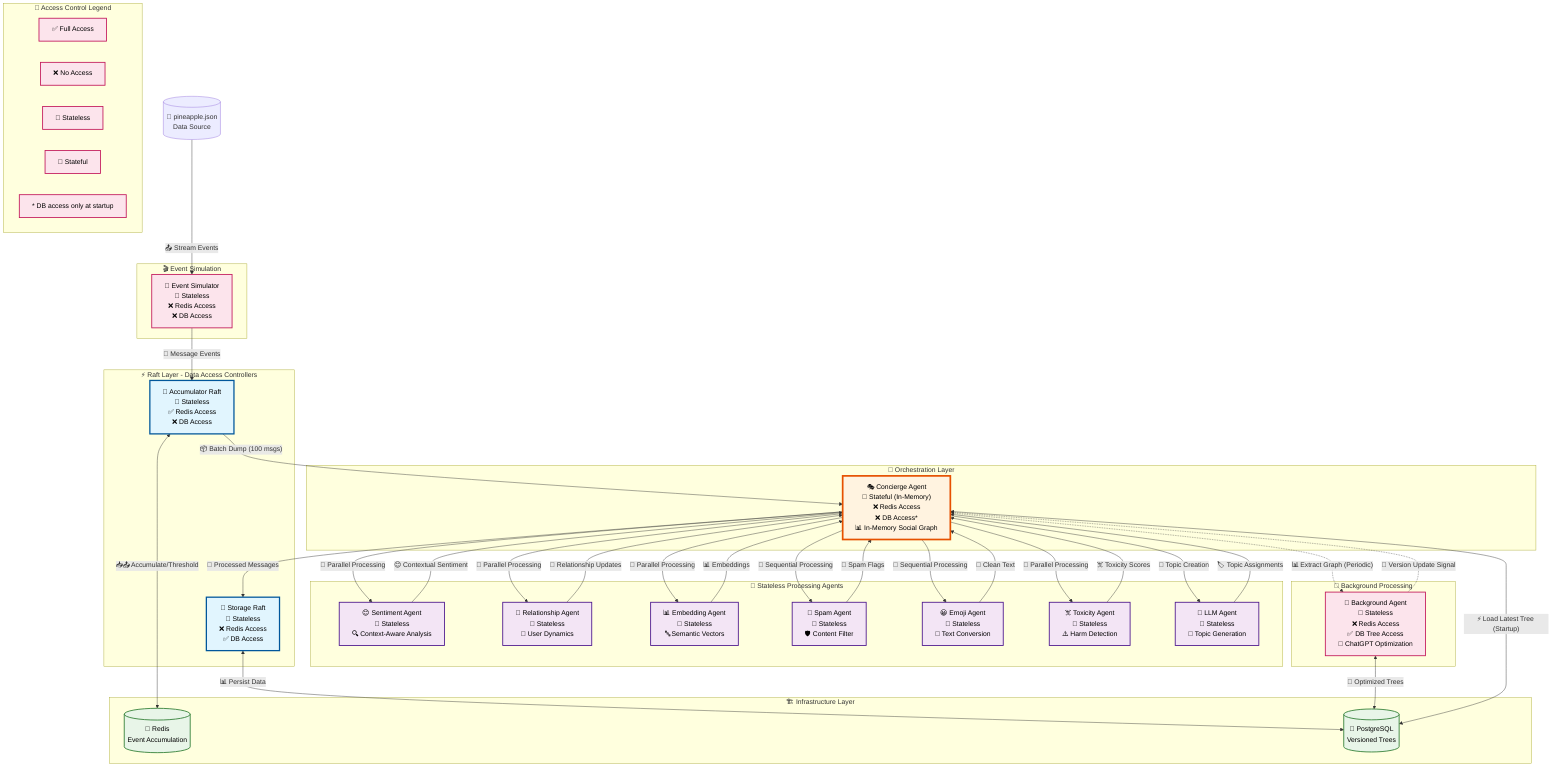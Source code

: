 graph TB
    %% External Data Source
    PJ[("📁 pineapple.json<br/>Data Source")]
    
    %% Infrastructure Layer
    subgraph Infrastructure ["🏗️ Infrastructure Layer"]
        Redis[("🔴 Redis<br/>Event Accumulation")]
        DB[("🐘 PostgreSQL<br/>Versioned Trees")]
    end
    
    %% Raft Layer (Data Access Controllers)
    subgraph RaftLayer ["⚡ Raft Layer - Data Access Controllers"]
        AR["🌊 Accumulator Raft<br/>📝 Stateless<br/>✅ Redis Access<br/>❌ DB Access"]
        SR["💾 Storage Raft<br/>📝 Stateless<br/>❌ Redis Access<br/>✅ DB Access"]
    end
    
    %% Orchestration Layer
    subgraph OrchestrationLayer ["🎯 Orchestration Layer"]
        CA["🎭 Concierge Agent<br/>🧠 Stateful (In-Memory)<br/>❌ Redis Access<br/>❌ DB Access*<br/>📊 In-Memory Social Graph"]
    end
    
    %% Stateless Processing Agents
    subgraph AgentLayer ["🤖 Stateless Processing Agents"]
        direction TB
        SA["😊 Sentiment Agent<br/>📝 Stateless<br/>🔍 Context-Aware Analysis"]
        RA["🤝 Relationship Agent<br/>📝 Stateless<br/>👥 User Dynamics"]
        EA["📊 Embedding Agent<br/>📝 Stateless<br/>🔤 Semantic Vectors"]
        SPA["🚫 Spam Agent<br/>📝 Stateless<br/>🛡️ Content Filter"]
        EMA["😀 Emoji Agent<br/>📝 Stateless<br/>🔄 Text Conversion"]
        TA["☠️ Toxicity Agent<br/>📝 Stateless<br/>⚠️ Harm Detection"]
        LA["🧠 LLM Agent<br/>📝 Stateless<br/>📝 Topic Generation"]
    end
    
    %% Background Processing
    subgraph BackgroundLayer ["🔄 Background Processing"]
        BG["🎯 Background Agent<br/>📝 Stateless<br/>❌ Redis Access<br/>✅ DB Tree Access<br/>🤖 ChatGPT Optimization"]
    end
    
    %% Simulation Layer
    subgraph SimulationLayer ["🎬 Event Simulation"]
        ES["🎪 Event Simulator<br/>📝 Stateless<br/>❌ Redis Access<br/>❌ DB Access"]
    end
    
    %% Data Flow Connections
    PJ -->|"📤 Stream Events"| ES
    ES -->|"📨 Message Events"| AR
    AR <-->|"📥📤 Accumulate/Threshold"| Redis
    AR -->|"📦 Batch Dump (100 msgs)"| CA
    
    %% Concierge Orchestration
    CA -->|"🔄 Parallel Processing"| SA
    CA -->|"🔄 Parallel Processing"| RA
    CA -->|"🔄 Parallel Processing"| EA
    CA -->|"🔄 Sequential Processing"| SPA
    CA -->|"🔄 Sequential Processing"| EMA
    CA -->|"🔄 Parallel Processing"| TA
    CA -->|"🔄 Topic Creation"| LA
    
    %% Agent Responses
    SA -->|"😊 Contextual Sentiment"| CA
    RA -->|"🤝 Relationship Updates"| CA
    EA -->|"📊 Embeddings"| CA
    SPA -->|"🚫 Spam Flags"| CA
    EMA -->|"📝 Clean Text"| CA
    TA -->|"☠️ Toxicity Scores"| CA
    LA -->|"🏷️ Topic Assignments"| CA
    
    %% Storage Flow
    CA -->|"💾 Processed Messages"| SR
    SR <-->|"📊 Persist Data"| DB
    
    %% Background Optimization
    CA -.->|"📊 Extract Graph (Periodic)"| BG
    BG <-->|"🔄 Optimized Trees"| DB
    BG -.->|"🔔 Version Update Signal"| CA
    CA <-->|"⚡ Load Latest Tree (Startup)"| DB
    
    %% Styling
    classDef raftStyle fill:#e1f5fe,stroke:#01579b,stroke-width:3px,color:#000
    classDef agentStyle fill:#f3e5f5,stroke:#4a148c,stroke-width:2px,color:#000
    classDef orchestratorStyle fill:#fff3e0,stroke:#e65100,stroke-width:4px,color:#000
    classDef infraStyle fill:#e8f5e8,stroke:#2e7d32,stroke-width:2px,color:#000
    classDef dataStyle fill:#fce4ec,stroke:#c2185b,stroke-width:2px,color:#000
    
    class AR,SR raftStyle
    class SA,RA,EA,SPA,EMA,TA,LA agentStyle
    class CA orchestratorStyle
    class Redis,DB infraStyle
    class ES,BG dataStyle
    
    %% Access Control Legend
    subgraph Legend ["🔐 Access Control Legend"]
        L1["✅ Full Access"]
        L2["❌ No Access"] 
        L3["📝 Stateless"]
        L4["🧠 Stateful"]
        L5["* DB access only at startup"]
    end
    
    class L1,L2,L3,L4,L5 dataStyle